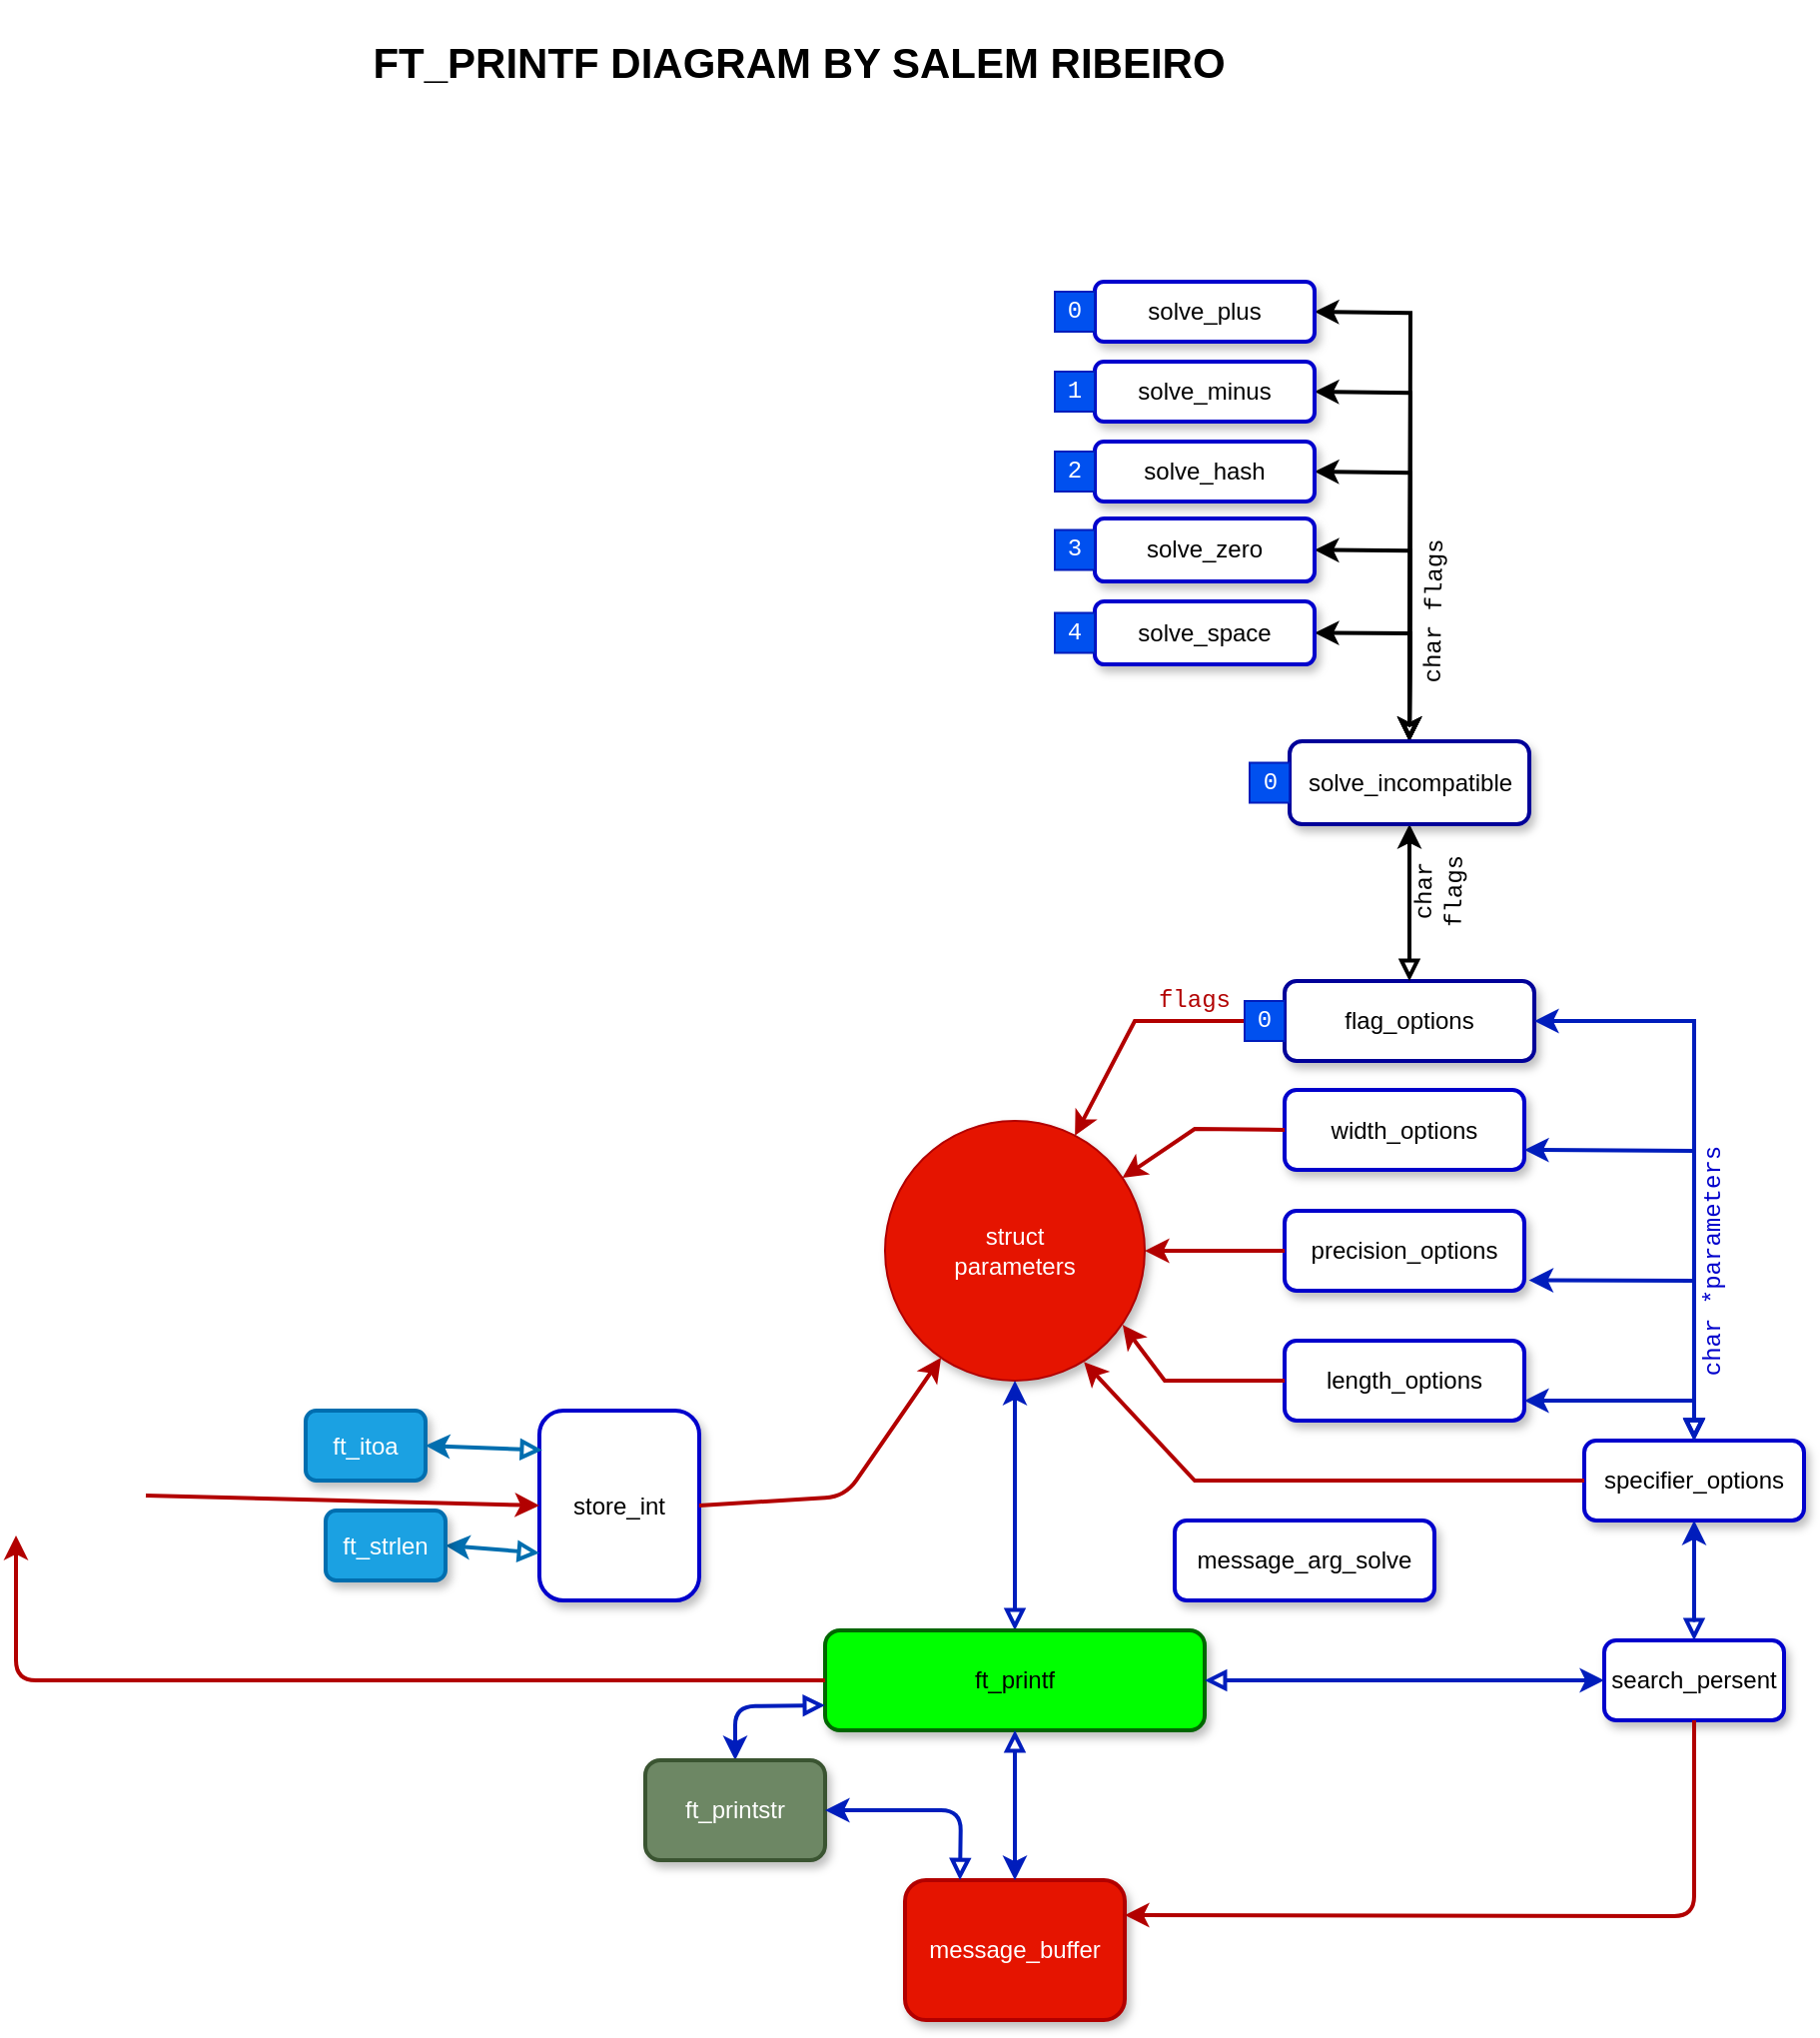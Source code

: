 <mxfile version="13.3.5" type="device"><diagram id="C5RBs43oDa-KdzZeNtuy" name="Page-1"><mxGraphModel dx="942" dy="659" grid="1" gridSize="10" guides="1" tooltips="1" connect="1" arrows="1" fold="1" page="1" pageScale="1" pageWidth="827" pageHeight="1169" math="0" shadow="0"><root><mxCell id="WIyWlLk6GJQsqaUBKTNV-0"/><mxCell id="WIyWlLk6GJQsqaUBKTNV-1" parent="WIyWlLk6GJQsqaUBKTNV-0"/><mxCell id="PyLFPTc9Vi_Pd8Wac4hG-2" value="flag_options" style="rounded=1;whiteSpace=wrap;html=1;rotation=0;shadow=1;strokeColor=#000099;strokeWidth=2;" parent="WIyWlLk6GJQsqaUBKTNV-1" vertex="1"><mxGeometry x="835" y="510" width="125" height="40" as="geometry"/></mxCell><mxCell id="PyLFPTc9Vi_Pd8Wac4hG-11" value="width_options" style="rounded=1;whiteSpace=wrap;html=1;rotation=0;shadow=1;strokeColor=#0000CC;strokeWidth=2;" parent="WIyWlLk6GJQsqaUBKTNV-1" vertex="1"><mxGeometry x="835" y="564.5" width="120" height="40" as="geometry"/></mxCell><mxCell id="PyLFPTc9Vi_Pd8Wac4hG-12" value="precision_options" style="rounded=1;whiteSpace=wrap;html=1;rotation=0;shadow=1;strokeColor=#0000CC;strokeWidth=2;" parent="WIyWlLk6GJQsqaUBKTNV-1" vertex="1"><mxGeometry x="835" y="625" width="120" height="40" as="geometry"/></mxCell><mxCell id="PyLFPTc9Vi_Pd8Wac4hG-13" value="length_options" style="rounded=1;whiteSpace=wrap;html=1;rotation=0;shadow=1;strokeColor=#0000CC;strokeWidth=2;" parent="WIyWlLk6GJQsqaUBKTNV-1" vertex="1"><mxGeometry x="835" y="690" width="120" height="40" as="geometry"/></mxCell><mxCell id="PyLFPTc9Vi_Pd8Wac4hG-37" value="struct&lt;br&gt;parameters" style="ellipse;whiteSpace=wrap;html=1;aspect=fixed;rounded=1;shadow=1;glass=0;fillColor=#e51400;strokeColor=#B20000;fontColor=#ffffff;gradientColor=none;" parent="WIyWlLk6GJQsqaUBKTNV-1" vertex="1"><mxGeometry x="635" y="580" width="130" height="130" as="geometry"/></mxCell><mxCell id="PyLFPTc9Vi_Pd8Wac4hG-42" value="" style="endArrow=none;startArrow=classic;html=1;shadow=0;strokeWidth=2;entryX=0;entryY=0.5;entryDx=0;entryDy=0;endFill=0;fillColor=#e51400;strokeColor=#B20000;exitX=0.915;exitY=0.785;exitDx=0;exitDy=0;exitPerimeter=0;rounded=0;" parent="WIyWlLk6GJQsqaUBKTNV-1" source="PyLFPTc9Vi_Pd8Wac4hG-37" target="PyLFPTc9Vi_Pd8Wac4hG-13" edge="1"><mxGeometry width="50" height="50" relative="1" as="geometry"><mxPoint x="732" y="670" as="sourcePoint"/><mxPoint x="735" y="730" as="targetPoint"/><Array as="points"><mxPoint x="775" y="710"/></Array></mxGeometry></mxCell><mxCell id="PyLFPTc9Vi_Pd8Wac4hG-44" value="" style="endArrow=classic;html=1;shadow=0;strokeWidth=2;entryX=1;entryY=0.5;entryDx=0;entryDy=0;exitX=0;exitY=0.5;exitDx=0;exitDy=0;fillColor=#e51400;strokeColor=#B20000;" parent="WIyWlLk6GJQsqaUBKTNV-1" source="PyLFPTc9Vi_Pd8Wac4hG-12" target="PyLFPTc9Vi_Pd8Wac4hG-37" edge="1"><mxGeometry width="50" height="50" relative="1" as="geometry"><mxPoint x="804" y="740" as="sourcePoint"/><mxPoint x="744" y="670" as="targetPoint"/><Array as="points"/></mxGeometry></mxCell><mxCell id="PyLFPTc9Vi_Pd8Wac4hG-45" value="" style="endArrow=classic;html=1;shadow=0;strokeWidth=2;exitX=0;exitY=0.5;exitDx=0;exitDy=0;fillColor=#e51400;strokeColor=#B20000;rounded=0;" parent="WIyWlLk6GJQsqaUBKTNV-1" source="PyLFPTc9Vi_Pd8Wac4hG-11" target="PyLFPTc9Vi_Pd8Wac4hG-37" edge="1"><mxGeometry width="50" height="50" relative="1" as="geometry"><mxPoint x="805" y="620" as="sourcePoint"/><mxPoint x="805" y="600" as="targetPoint"/><Array as="points"><mxPoint x="790" y="584"/></Array></mxGeometry></mxCell><mxCell id="PyLFPTc9Vi_Pd8Wac4hG-47" value="" style="endArrow=classic;html=1;shadow=0;strokeWidth=2;fillColor=#e51400;strokeColor=#B20000;exitX=0;exitY=0.5;exitDx=0;exitDy=0;rounded=0;" parent="WIyWlLk6GJQsqaUBKTNV-1" source="fbCat_fe0d0-UB5mOp35-65" target="PyLFPTc9Vi_Pd8Wac4hG-37" edge="1"><mxGeometry width="50" height="50" relative="1" as="geometry"><mxPoint x="700" y="460" as="sourcePoint"/><mxPoint x="815" y="620" as="targetPoint"/><Array as="points"><mxPoint x="760" y="530"/></Array></mxGeometry></mxCell><mxCell id="yt7MvK9pLsWXBX0Dy9TJ-28" value="" style="edgeStyle=orthogonalEdgeStyle;rounded=1;orthogonalLoop=1;jettySize=auto;html=1;startArrow=block;startFill=0;endArrow=classic;endFill=1;strokeWidth=2;fillColor=#0050ef;strokeColor=#001DBC;" parent="WIyWlLk6GJQsqaUBKTNV-1" source="H6y8Z_l90CcMBTp7rNRL-2" target="PyLFPTc9Vi_Pd8Wac4hG-37" edge="1"><mxGeometry relative="1" as="geometry"/></mxCell><mxCell id="H6y8Z_l90CcMBTp7rNRL-2" value="ft_printf" style="rounded=1;whiteSpace=wrap;html=1;rotation=0;shadow=1;strokeWidth=2;fillColor=#00FF00;strokeColor=#006600;" parent="WIyWlLk6GJQsqaUBKTNV-1" vertex="1"><mxGeometry x="605" y="835" width="190" height="50" as="geometry"/></mxCell><mxCell id="H6y8Z_l90CcMBTp7rNRL-4" value="specifier_options" style="rounded=1;whiteSpace=wrap;html=1;rotation=0;shadow=1;strokeColor=#0000CC;strokeWidth=2;" parent="WIyWlLk6GJQsqaUBKTNV-1" vertex="1"><mxGeometry x="985" y="740" width="110" height="40" as="geometry"/></mxCell><mxCell id="H6y8Z_l90CcMBTp7rNRL-5" value="" style="endArrow=classic;startArrow=block;html=1;strokeWidth=2;fillColor=#0050ef;strokeColor=#001DBC;exitX=0.5;exitY=0;exitDx=0;exitDy=0;entryX=1;entryY=0.75;entryDx=0;entryDy=0;startFill=0;rounded=0;" parent="WIyWlLk6GJQsqaUBKTNV-1" source="H6y8Z_l90CcMBTp7rNRL-4" target="PyLFPTc9Vi_Pd8Wac4hG-13" edge="1"><mxGeometry width="50" height="50" relative="1" as="geometry"><mxPoint x="710" y="770" as="sourcePoint"/><mxPoint x="955" y="720" as="targetPoint"/><Array as="points"><mxPoint x="1040" y="720"/></Array></mxGeometry></mxCell><mxCell id="H6y8Z_l90CcMBTp7rNRL-6" value="" style="endArrow=classic;startArrow=block;html=1;strokeWidth=2;fillColor=#0050ef;strokeColor=#001DBC;exitX=0.5;exitY=0;exitDx=0;exitDy=0;entryX=1.019;entryY=0.868;entryDx=0;entryDy=0;entryPerimeter=0;startFill=0;rounded=0;" parent="WIyWlLk6GJQsqaUBKTNV-1" source="H6y8Z_l90CcMBTp7rNRL-4" target="PyLFPTc9Vi_Pd8Wac4hG-12" edge="1"><mxGeometry width="50" height="50" relative="1" as="geometry"><mxPoint x="1002.03" y="701" as="sourcePoint"/><mxPoint x="975" y="660" as="targetPoint"/><Array as="points"><mxPoint x="1040" y="660"/></Array></mxGeometry></mxCell><mxCell id="H6y8Z_l90CcMBTp7rNRL-7" value="" style="endArrow=classic;startArrow=block;html=1;strokeWidth=2;fillColor=#0050ef;strokeColor=#001DBC;entryX=1;entryY=0.75;entryDx=0;entryDy=0;startFill=0;exitX=0.5;exitY=0;exitDx=0;exitDy=0;rounded=0;" parent="WIyWlLk6GJQsqaUBKTNV-1" source="H6y8Z_l90CcMBTp7rNRL-4" target="PyLFPTc9Vi_Pd8Wac4hG-11" edge="1"><mxGeometry width="50" height="50" relative="1" as="geometry"><mxPoint x="1090" y="730" as="sourcePoint"/><mxPoint x="985" y="580" as="targetPoint"/><Array as="points"><mxPoint x="1040" y="595"/></Array></mxGeometry></mxCell><mxCell id="H6y8Z_l90CcMBTp7rNRL-8" value="" style="endArrow=classic;startArrow=block;html=1;strokeWidth=2;fillColor=#0050ef;strokeColor=#001DBC;exitX=0.5;exitY=0;exitDx=0;exitDy=0;entryX=1;entryY=0.5;entryDx=0;entryDy=0;entryPerimeter=0;startFill=0;rounded=0;" parent="WIyWlLk6GJQsqaUBKTNV-1" source="H6y8Z_l90CcMBTp7rNRL-4" target="PyLFPTc9Vi_Pd8Wac4hG-2" edge="1"><mxGeometry width="50" height="50" relative="1" as="geometry"><mxPoint x="1014.95" y="665" as="sourcePoint"/><mxPoint x="875" y="485.3" as="targetPoint"/><Array as="points"><mxPoint x="1040" y="600"/><mxPoint x="1040" y="530"/></Array></mxGeometry></mxCell><mxCell id="H6y8Z_l90CcMBTp7rNRL-16" value="message_buffer" style="rounded=1;whiteSpace=wrap;html=1;rotation=0;shadow=1;strokeColor=#B20000;strokeWidth=2;fillColor=#e51400;fontColor=#ffffff;" parent="WIyWlLk6GJQsqaUBKTNV-1" vertex="1"><mxGeometry x="645" y="960" width="110" height="70" as="geometry"/></mxCell><mxCell id="HG9G6vgpd1TiH-WkSi2M-1" value="" style="edgeStyle=orthogonalEdgeStyle;orthogonalLoop=1;jettySize=auto;html=1;fontSize=12;fillColor=#e51400;strokeColor=#B20000;strokeWidth=2;sketch=0;jumpStyle=none;rounded=1;exitX=0;exitY=0.5;exitDx=0;exitDy=0;entryX=0.5;entryY=1;entryDx=0;entryDy=0;" parent="WIyWlLk6GJQsqaUBKTNV-1" source="H6y8Z_l90CcMBTp7rNRL-2" edge="1"><mxGeometry relative="1" as="geometry"><Array as="points"><mxPoint x="200" y="860"/></Array><mxPoint x="635" y="920" as="sourcePoint"/><mxPoint x="200" y="787.5" as="targetPoint"/></mxGeometry></mxCell><mxCell id="H6y8Z_l90CcMBTp7rNRL-21" value="search_persent" style="rounded=1;whiteSpace=wrap;html=1;rotation=0;shadow=1;strokeColor=#0000CC;strokeWidth=2;" parent="WIyWlLk6GJQsqaUBKTNV-1" vertex="1"><mxGeometry x="995" y="840" width="90" height="40" as="geometry"/></mxCell><mxCell id="HG9G6vgpd1TiH-WkSi2M-0" value="message_arg_solve" style="rounded=1;whiteSpace=wrap;html=1;rotation=0;shadow=1;strokeColor=#0000CC;strokeWidth=2;" parent="WIyWlLk6GJQsqaUBKTNV-1" vertex="1"><mxGeometry x="780" y="780" width="130" height="40" as="geometry"/></mxCell><mxCell id="HG9G6vgpd1TiH-WkSi2M-4" value="store_int" style="rounded=1;whiteSpace=wrap;html=1;rotation=0;shadow=1;strokeColor=#0000CC;strokeWidth=2;" parent="WIyWlLk6GJQsqaUBKTNV-1" vertex="1"><mxGeometry x="462" y="725" width="80" height="95" as="geometry"/></mxCell><mxCell id="HG9G6vgpd1TiH-WkSi2M-6" value="ft_itoa" style="rounded=1;whiteSpace=wrap;html=1;rotation=0;shadow=1;strokeWidth=2;strokeColor=#006EAF;fillColor=#1ba1e2;fontColor=#ffffff;" parent="WIyWlLk6GJQsqaUBKTNV-1" vertex="1"><mxGeometry x="345" y="725" width="60" height="35" as="geometry"/></mxCell><mxCell id="H6y8Z_l90CcMBTp7rNRL-22" value="" style="endArrow=classic;startArrow=block;html=1;entryX=0;entryY=0.5;entryDx=0;entryDy=0;strokeWidth=2;fillColor=#0050ef;strokeColor=#001DBC;exitX=1;exitY=0.5;exitDx=0;exitDy=0;startFill=0;" parent="WIyWlLk6GJQsqaUBKTNV-1" source="H6y8Z_l90CcMBTp7rNRL-2" target="H6y8Z_l90CcMBTp7rNRL-21" edge="1"><mxGeometry width="50" height="50" relative="1" as="geometry"><mxPoint x="710" y="720" as="sourcePoint"/><mxPoint x="710" y="770" as="targetPoint"/><Array as="points"/></mxGeometry></mxCell><mxCell id="H6y8Z_l90CcMBTp7rNRL-23" value="" style="endArrow=classic;startArrow=block;html=1;strokeWidth=2;exitX=0.5;exitY=0;exitDx=0;exitDy=0;fillColor=#0050ef;strokeColor=#001DBC;startFill=0;" parent="WIyWlLk6GJQsqaUBKTNV-1" source="H6y8Z_l90CcMBTp7rNRL-21" target="H6y8Z_l90CcMBTp7rNRL-4" edge="1"><mxGeometry width="50" height="50" relative="1" as="geometry"><mxPoint x="945" y="890" as="sourcePoint"/><mxPoint x="995" y="840" as="targetPoint"/><Array as="points"><mxPoint x="1040" y="830"/></Array></mxGeometry></mxCell><mxCell id="H6y8Z_l90CcMBTp7rNRL-24" value="" style="endArrow=classic;html=1;strokeWidth=2;entryX=1;entryY=0.25;entryDx=0;entryDy=0;exitX=0.5;exitY=1;exitDx=0;exitDy=0;fillColor=#e51400;strokeColor=#B20000;" parent="WIyWlLk6GJQsqaUBKTNV-1" source="H6y8Z_l90CcMBTp7rNRL-21" target="H6y8Z_l90CcMBTp7rNRL-16" edge="1"><mxGeometry width="50" height="50" relative="1" as="geometry"><mxPoint x="945" y="890" as="sourcePoint"/><mxPoint x="995" y="840" as="targetPoint"/><Array as="points"><mxPoint x="1040" y="978"/></Array></mxGeometry></mxCell><mxCell id="XJsJ_UbU6pobG1NyBVOA-3" style="edgeStyle=orthogonalEdgeStyle;rounded=0;orthogonalLoop=1;jettySize=auto;html=1;exitX=0.5;exitY=1;exitDx=0;exitDy=0;" parent="WIyWlLk6GJQsqaUBKTNV-1" edge="1"><mxGeometry relative="1" as="geometry"><mxPoint x="365" y="520" as="sourcePoint"/><mxPoint x="365" y="520" as="targetPoint"/></mxGeometry></mxCell><mxCell id="yt7MvK9pLsWXBX0Dy9TJ-0" value="&lt;h1&gt;&lt;font style=&quot;font-size: 21px&quot;&gt;FT_PRINTF DIAGRAM BY SALEM RIBEIRO&lt;/font&gt;&lt;/h1&gt;" style="text;html=1;strokeColor=none;fillColor=none;align=center;verticalAlign=middle;whiteSpace=wrap;rounded=0;" parent="WIyWlLk6GJQsqaUBKTNV-1" vertex="1"><mxGeometry x="357" y="20" width="470" height="60" as="geometry"/></mxCell><mxCell id="yt7MvK9pLsWXBX0Dy9TJ-25" value="" style="endArrow=none;startArrow=classic;html=1;shadow=0;strokeWidth=2;endFill=0;fillColor=#e51400;strokeColor=#B20000;entryX=0;entryY=0.5;entryDx=0;entryDy=0;exitX=0.766;exitY=0.928;exitDx=0;exitDy=0;exitPerimeter=0;rounded=0;" parent="WIyWlLk6GJQsqaUBKTNV-1" source="PyLFPTc9Vi_Pd8Wac4hG-37" target="H6y8Z_l90CcMBTp7rNRL-4" edge="1"><mxGeometry width="50" height="50" relative="1" as="geometry"><mxPoint x="755" y="730" as="sourcePoint"/><mxPoint x="795" y="750" as="targetPoint"/><Array as="points"><mxPoint x="790" y="760"/></Array></mxGeometry></mxCell><mxCell id="yt7MvK9pLsWXBX0Dy9TJ-30" value="" style="edgeStyle=orthogonalEdgeStyle;rounded=1;orthogonalLoop=1;jettySize=auto;html=1;startArrow=block;startFill=0;endArrow=classic;endFill=1;strokeWidth=2;fillColor=#0050ef;strokeColor=#001DBC;entryX=0.5;entryY=0;entryDx=0;entryDy=0;exitX=0.5;exitY=1;exitDx=0;exitDy=0;" parent="WIyWlLk6GJQsqaUBKTNV-1" source="H6y8Z_l90CcMBTp7rNRL-2" target="H6y8Z_l90CcMBTp7rNRL-16" edge="1"><mxGeometry relative="1" as="geometry"><mxPoint x="700" y="950" as="sourcePoint"/><mxPoint x="710" y="765" as="targetPoint"/></mxGeometry></mxCell><mxCell id="yt7MvK9pLsWXBX0Dy9TJ-37" value="" style="endArrow=classic;html=1;strokeWidth=2;exitX=1;exitY=0.5;exitDx=0;exitDy=0;fillColor=#e51400;strokeColor=#B20000;" parent="WIyWlLk6GJQsqaUBKTNV-1" source="HG9G6vgpd1TiH-WkSi2M-4" target="PyLFPTc9Vi_Pd8Wac4hG-37" edge="1"><mxGeometry width="50" height="50" relative="1" as="geometry"><mxPoint x="625" y="730" as="sourcePoint"/><mxPoint x="645" y="520" as="targetPoint"/><Array as="points"><mxPoint x="615" y="768"/></Array></mxGeometry></mxCell><mxCell id="yt7MvK9pLsWXBX0Dy9TJ-40" value="" style="endArrow=classic;html=1;strokeWidth=2;exitX=1;exitY=0.5;exitDx=0;exitDy=0;fillColor=#e51400;strokeColor=#B20000;entryX=0;entryY=0.5;entryDx=0;entryDy=0;" parent="WIyWlLk6GJQsqaUBKTNV-1" target="HG9G6vgpd1TiH-WkSi2M-4" edge="1"><mxGeometry width="50" height="50" relative="1" as="geometry"><mxPoint x="265" y="767.5" as="sourcePoint"/><mxPoint x="225" y="550" as="targetPoint"/><Array as="points"/></mxGeometry></mxCell><mxCell id="yt7MvK9pLsWXBX0Dy9TJ-41" value="" style="endArrow=classic;startArrow=block;html=1;strokeWidth=2;entryX=1;entryY=0.5;entryDx=0;entryDy=0;exitX=0.018;exitY=0.208;exitDx=0;exitDy=0;fillColor=#1ba1e2;strokeColor=#006EAF;startFill=0;exitPerimeter=0;" parent="WIyWlLk6GJQsqaUBKTNV-1" source="HG9G6vgpd1TiH-WkSi2M-4" target="HG9G6vgpd1TiH-WkSi2M-6" edge="1"><mxGeometry width="50" height="50" relative="1" as="geometry"><mxPoint x="425" y="470" as="sourcePoint"/><mxPoint x="375" y="520" as="targetPoint"/><Array as="points"/></mxGeometry></mxCell><mxCell id="yt7MvK9pLsWXBX0Dy9TJ-42" value="" style="endArrow=classic;startArrow=block;html=1;strokeWidth=2;exitX=0;exitY=0.75;exitDx=0;exitDy=0;fillColor=#1ba1e2;strokeColor=#006EAF;startFill=0;entryX=1;entryY=0.5;entryDx=0;entryDy=0;" parent="WIyWlLk6GJQsqaUBKTNV-1" source="HG9G6vgpd1TiH-WkSi2M-4" target="yt7MvK9pLsWXBX0Dy9TJ-43" edge="1"><mxGeometry width="50" height="50" relative="1" as="geometry"><mxPoint x="425" y="550" as="sourcePoint"/><mxPoint x="335" y="505" as="targetPoint"/><Array as="points"/></mxGeometry></mxCell><mxCell id="yt7MvK9pLsWXBX0Dy9TJ-43" value="ft_strlen" style="rounded=1;whiteSpace=wrap;html=1;rotation=0;shadow=1;strokeWidth=2;strokeColor=#006EAF;fillColor=#1ba1e2;fontColor=#ffffff;" parent="WIyWlLk6GJQsqaUBKTNV-1" vertex="1"><mxGeometry x="355" y="775" width="60" height="35" as="geometry"/></mxCell><mxCell id="Cde-mweDadsmM79Mo_LB-6" value="" style="endArrow=classic;html=1;strokeWidth=2;startArrow=block;startFill=0;fillColor=#0050ef;strokeColor=#001DBC;entryX=0.5;entryY=0;entryDx=0;entryDy=0;exitX=0;exitY=0.75;exitDx=0;exitDy=0;" parent="WIyWlLk6GJQsqaUBKTNV-1" source="H6y8Z_l90CcMBTp7rNRL-2" target="Cde-mweDadsmM79Mo_LB-7" edge="1"><mxGeometry width="50" height="50" relative="1" as="geometry"><mxPoint x="650" y="835" as="sourcePoint"/><mxPoint x="525" y="910" as="targetPoint"/><Array as="points"><mxPoint x="560" y="873"/></Array></mxGeometry></mxCell><mxCell id="Cde-mweDadsmM79Mo_LB-7" value="ft_printstr" style="rounded=1;whiteSpace=wrap;html=1;rotation=0;shadow=1;strokeColor=#3A5431;strokeWidth=2;fillColor=#6d8764;fontColor=#ffffff;" parent="WIyWlLk6GJQsqaUBKTNV-1" vertex="1"><mxGeometry x="515" y="900" width="90" height="50" as="geometry"/></mxCell><mxCell id="S9kfVJVV4P_8RlEd9sm5-0" value="" style="endArrow=classic;html=1;strokeWidth=2;startArrow=block;startFill=0;fillColor=#0050ef;strokeColor=#001DBC;entryX=1;entryY=0.5;entryDx=0;entryDy=0;exitX=0.25;exitY=0;exitDx=0;exitDy=0;" parent="WIyWlLk6GJQsqaUBKTNV-1" source="H6y8Z_l90CcMBTp7rNRL-16" target="Cde-mweDadsmM79Mo_LB-7" edge="1"><mxGeometry width="50" height="50" relative="1" as="geometry"><mxPoint x="615" y="882.5" as="sourcePoint"/><mxPoint x="570" y="910" as="targetPoint"/><Array as="points"><mxPoint x="673" y="925"/></Array></mxGeometry></mxCell><mxCell id="fbCat_fe0d0-UB5mOp35-2" value="" style="endArrow=classic;startArrow=block;html=1;strokeWidth=2;fillColor=#0050ef;entryX=0.5;entryY=1;entryDx=0;entryDy=0;startFill=0;exitX=0.5;exitY=0;exitDx=0;exitDy=0;" edge="1" parent="WIyWlLk6GJQsqaUBKTNV-1" source="PyLFPTc9Vi_Pd8Wac4hG-2" target="fbCat_fe0d0-UB5mOp35-0"><mxGeometry width="50" height="50" relative="1" as="geometry"><mxPoint x="1130" y="440" as="sourcePoint"/><mxPoint x="955" y="418.5" as="targetPoint"/><Array as="points"/></mxGeometry></mxCell><mxCell id="fbCat_fe0d0-UB5mOp35-9" value="flags" style="text;html=1;strokeColor=none;fillColor=none;align=center;verticalAlign=middle;whiteSpace=wrap;rounded=0;fontFamily=Courier New;fontColor=#B20000;" vertex="1" parent="WIyWlLk6GJQsqaUBKTNV-1"><mxGeometry x="770" y="510" width="40" height="20" as="geometry"/></mxCell><mxCell id="fbCat_fe0d0-UB5mOp35-38" value="char *parameters" style="text;html=1;strokeColor=none;fillColor=none;align=center;verticalAlign=middle;whiteSpace=wrap;rounded=0;fontFamily=Courier New;fontColor=#0000CC;rotation=-90;" vertex="1" parent="WIyWlLk6GJQsqaUBKTNV-1"><mxGeometry x="990" y="640" width="120" height="20" as="geometry"/></mxCell><mxCell id="fbCat_fe0d0-UB5mOp35-49" value="" style="group;strokeWidth=2;" vertex="1" connectable="0" parent="WIyWlLk6GJQsqaUBKTNV-1"><mxGeometry x="898" y="270" width="22" height="69.45" as="geometry"/></mxCell><mxCell id="fbCat_fe0d0-UB5mOp35-30" value="char flags" style="text;html=1;strokeColor=none;fillColor=none;align=center;verticalAlign=middle;whiteSpace=wrap;rounded=0;fontFamily=Courier New;rotation=-89;strokeWidth=2;" vertex="1" parent="fbCat_fe0d0-UB5mOp35-49"><mxGeometry x="-25.237" y="51.839" width="75.516" height="6.649" as="geometry"/></mxCell><mxCell id="fbCat_fe0d0-UB5mOp35-21" value="" style="endArrow=classic;html=1;strokeWidth=2;fontFamily=Courier New;fontColor=#B20000;exitX=0.5;exitY=0;exitDx=0;exitDy=0;entryX=1;entryY=0.5;entryDx=0;entryDy=0;rounded=0;startArrow=classic;startFill=0;" edge="1" parent="WIyWlLk6GJQsqaUBKTNV-1" source="fbCat_fe0d0-UB5mOp35-0" target="PyLFPTc9Vi_Pd8Wac4hG-54"><mxGeometry width="50" height="50" relative="1" as="geometry"><mxPoint x="960" y="190.57" as="sourcePoint"/><mxPoint x="910" y="240.57" as="targetPoint"/><Array as="points"><mxPoint x="898" y="175.57"/></Array></mxGeometry></mxCell><mxCell id="fbCat_fe0d0-UB5mOp35-23" value="" style="endArrow=classic;html=1;strokeWidth=2;fontFamily=Courier New;fontColor=#B20000;exitX=0.5;exitY=0;exitDx=0;exitDy=0;entryX=1;entryY=0.5;entryDx=0;entryDy=0;rounded=0;startArrow=classic;startFill=0;" edge="1" parent="WIyWlLk6GJQsqaUBKTNV-1" source="fbCat_fe0d0-UB5mOp35-0" target="PyLFPTc9Vi_Pd8Wac4hG-53"><mxGeometry width="50" height="50" relative="1" as="geometry"><mxPoint x="920" y="280.57" as="sourcePoint"/><mxPoint x="850" y="290.57" as="targetPoint"/><Array as="points"><mxPoint x="898" y="215.57"/></Array></mxGeometry></mxCell><mxCell id="fbCat_fe0d0-UB5mOp35-24" value="" style="endArrow=classic;html=1;strokeWidth=2;fontFamily=Courier New;fontColor=#B20000;exitX=0.5;exitY=0;exitDx=0;exitDy=0;entryX=1;entryY=0.5;entryDx=0;entryDy=0;rounded=0;startArrow=classic;startFill=0;" edge="1" parent="WIyWlLk6GJQsqaUBKTNV-1" source="fbCat_fe0d0-UB5mOp35-0" target="PyLFPTc9Vi_Pd8Wac4hG-52"><mxGeometry width="50" height="50" relative="1" as="geometry"><mxPoint x="950" y="270.57" as="sourcePoint"/><mxPoint x="820" y="340.57" as="targetPoint"/><Array as="points"><mxPoint x="898" y="255.57"/></Array></mxGeometry></mxCell><mxCell id="fbCat_fe0d0-UB5mOp35-25" value="" style="endArrow=classic;html=1;strokeWidth=2;fontFamily=Courier New;fontColor=#B20000;entryX=1;entryY=0.5;entryDx=0;entryDy=0;exitX=0.5;exitY=0;exitDx=0;exitDy=0;rounded=0;startArrow=classic;startFill=0;" edge="1" parent="WIyWlLk6GJQsqaUBKTNV-1" source="fbCat_fe0d0-UB5mOp35-0" target="PyLFPTc9Vi_Pd8Wac4hG-51"><mxGeometry width="50" height="50" relative="1" as="geometry"><mxPoint x="790" y="340.57" as="sourcePoint"/><mxPoint x="740" y="390.57" as="targetPoint"/><Array as="points"><mxPoint x="898" y="294.57"/></Array></mxGeometry></mxCell><mxCell id="fbCat_fe0d0-UB5mOp35-40" value="" style="endArrow=classic;html=1;strokeWidth=2;fontFamily=Courier New;fontColor=#B20000;entryX=1;entryY=0.5;entryDx=0;entryDy=0;exitX=0.5;exitY=0;exitDx=0;exitDy=0;rounded=0;startArrow=classic;startFill=0;" edge="1" parent="WIyWlLk6GJQsqaUBKTNV-1" source="fbCat_fe0d0-UB5mOp35-0" target="fbCat_fe0d0-UB5mOp35-39"><mxGeometry width="50" height="50" relative="1" as="geometry"><mxPoint x="907.5" y="420" as="sourcePoint"/><mxPoint x="860" y="304.25" as="targetPoint"/><Array as="points"><mxPoint x="898" y="336"/></Array></mxGeometry></mxCell><mxCell id="fbCat_fe0d0-UB5mOp35-55" value="" style="group;container=1;" vertex="1" connectable="0" parent="WIyWlLk6GJQsqaUBKTNV-1"><mxGeometry x="797.5" y="380" width="180" height="41.5" as="geometry"/></mxCell><mxCell id="fbCat_fe0d0-UB5mOp35-72" value="" style="group" vertex="1" connectable="0" parent="fbCat_fe0d0-UB5mOp35-55"><mxGeometry x="20" y="10" width="140" height="41.5" as="geometry"/></mxCell><mxCell id="fbCat_fe0d0-UB5mOp35-0" value="solve_incompatible" style="rounded=1;whiteSpace=wrap;html=1;rotation=0;shadow=1;strokeColor=#000099;strokeWidth=2;" vertex="1" parent="fbCat_fe0d0-UB5mOp35-72"><mxGeometry x="20" width="120" height="41.5" as="geometry"/></mxCell><mxCell id="fbCat_fe0d0-UB5mOp35-48" value="0" style="text;html=1;strokeColor=#001DBC;fillColor=#0050ef;align=center;verticalAlign=middle;whiteSpace=wrap;rounded=0;fontFamily=Courier New;fontColor=#ffffff;" vertex="1" parent="fbCat_fe0d0-UB5mOp35-72"><mxGeometry y="10.75" width="20" height="20" as="geometry"/></mxCell><mxCell id="fbCat_fe0d0-UB5mOp35-56" value="" style="group;align=center;verticalAlign=middle;" vertex="1" connectable="0" parent="WIyWlLk6GJQsqaUBKTNV-1"><mxGeometry x="902.44" y="419.8" width="20" height="90.2" as="geometry"/></mxCell><mxCell id="fbCat_fe0d0-UB5mOp35-57" value="char flags" style="text;html=1;strokeColor=none;fillColor=none;align=center;verticalAlign=middle;whiteSpace=wrap;rounded=0;fontFamily=Courier New;rotation=-89;" vertex="1" parent="fbCat_fe0d0-UB5mOp35-56"><mxGeometry x="-4.44" y="38.76" width="28.88" height="12.67" as="geometry"/></mxCell><mxCell id="fbCat_fe0d0-UB5mOp35-65" value="0" style="text;html=1;strokeColor=#001DBC;fillColor=#0050ef;align=center;verticalAlign=middle;whiteSpace=wrap;rounded=0;fontFamily=Courier New;fontColor=#ffffff;" vertex="1" parent="WIyWlLk6GJQsqaUBKTNV-1"><mxGeometry x="815" y="520" width="20" height="20" as="geometry"/></mxCell><mxCell id="fbCat_fe0d0-UB5mOp35-66" value="" style="endArrow=classic;html=1;shadow=0;strokeWidth=2;fillColor=#e51400;strokeColor=#B20000;exitX=0;exitY=0.5;exitDx=0;exitDy=0;rounded=0;" edge="1" parent="WIyWlLk6GJQsqaUBKTNV-1" source="PyLFPTc9Vi_Pd8Wac4hG-2" target="fbCat_fe0d0-UB5mOp35-65"><mxGeometry width="50" height="50" relative="1" as="geometry"><mxPoint x="835" y="530" as="sourcePoint"/><mxPoint x="700" y="580" as="targetPoint"/><Array as="points"/></mxGeometry></mxCell><mxCell id="fbCat_fe0d0-UB5mOp35-73" value="" style="group" vertex="1" connectable="0" parent="WIyWlLk6GJQsqaUBKTNV-1"><mxGeometry x="720" y="160" width="130" height="191.5" as="geometry"/></mxCell><mxCell id="fbCat_fe0d0-UB5mOp35-50" value="" style="group" vertex="1" connectable="0" parent="fbCat_fe0d0-UB5mOp35-73"><mxGeometry width="130" height="30" as="geometry"/></mxCell><mxCell id="PyLFPTc9Vi_Pd8Wac4hG-54" value="solve_plus" style="rounded=1;whiteSpace=wrap;html=1;rotation=0;shadow=1;strokeColor=#0000CC;strokeWidth=2;" parent="fbCat_fe0d0-UB5mOp35-50" vertex="1"><mxGeometry x="20" width="110" height="30" as="geometry"/></mxCell><mxCell id="fbCat_fe0d0-UB5mOp35-41" value="0" style="text;html=1;strokeColor=#001DBC;fillColor=#0050ef;align=center;verticalAlign=middle;whiteSpace=wrap;rounded=0;fontFamily=Courier New;fontColor=#ffffff;" vertex="1" parent="fbCat_fe0d0-UB5mOp35-50"><mxGeometry y="5" width="20" height="20" as="geometry"/></mxCell><mxCell id="fbCat_fe0d0-UB5mOp35-51" value="" style="group" vertex="1" connectable="0" parent="fbCat_fe0d0-UB5mOp35-73"><mxGeometry y="40" width="130" height="30" as="geometry"/></mxCell><mxCell id="PyLFPTc9Vi_Pd8Wac4hG-53" value="solve_minus" style="rounded=1;whiteSpace=wrap;html=1;rotation=0;shadow=1;strokeColor=#0000CC;strokeWidth=2;" parent="fbCat_fe0d0-UB5mOp35-51" vertex="1"><mxGeometry x="20" width="110" height="30" as="geometry"/></mxCell><mxCell id="fbCat_fe0d0-UB5mOp35-42" value="1" style="text;html=1;strokeColor=#001DBC;fillColor=#0050ef;align=center;verticalAlign=middle;whiteSpace=wrap;rounded=0;fontFamily=Courier New;fontColor=#ffffff;" vertex="1" parent="fbCat_fe0d0-UB5mOp35-51"><mxGeometry y="5" width="20" height="20" as="geometry"/></mxCell><mxCell id="fbCat_fe0d0-UB5mOp35-52" value="" style="group" vertex="1" connectable="0" parent="fbCat_fe0d0-UB5mOp35-73"><mxGeometry y="80" width="130" height="30" as="geometry"/></mxCell><mxCell id="PyLFPTc9Vi_Pd8Wac4hG-52" value="solve_hash" style="rounded=1;whiteSpace=wrap;html=1;rotation=0;shadow=1;strokeColor=#0000CC;strokeWidth=2;" parent="fbCat_fe0d0-UB5mOp35-52" vertex="1"><mxGeometry x="20" width="110" height="30" as="geometry"/></mxCell><mxCell id="fbCat_fe0d0-UB5mOp35-43" value="2" style="text;html=1;strokeColor=#001DBC;fillColor=#0050ef;align=center;verticalAlign=middle;whiteSpace=wrap;rounded=0;fontFamily=Courier New;fontColor=#ffffff;" vertex="1" parent="fbCat_fe0d0-UB5mOp35-52"><mxGeometry y="5" width="20" height="20" as="geometry"/></mxCell><mxCell id="fbCat_fe0d0-UB5mOp35-53" value="" style="group" vertex="1" connectable="0" parent="fbCat_fe0d0-UB5mOp35-73"><mxGeometry y="118.5" width="130" height="31.5" as="geometry"/></mxCell><mxCell id="PyLFPTc9Vi_Pd8Wac4hG-51" value="solve_zero" style="rounded=1;whiteSpace=wrap;html=1;rotation=0;shadow=1;strokeColor=#0000CC;strokeWidth=2;" parent="fbCat_fe0d0-UB5mOp35-53" vertex="1"><mxGeometry x="20" width="110" height="31.5" as="geometry"/></mxCell><mxCell id="fbCat_fe0d0-UB5mOp35-1" style="edgeStyle=orthogonalEdgeStyle;rounded=0;orthogonalLoop=1;jettySize=auto;html=1;exitX=0.5;exitY=1;exitDx=0;exitDy=0;fillColor=#0050ef;strokeColor=#0000CC;strokeWidth=2;" edge="1" parent="fbCat_fe0d0-UB5mOp35-53" source="PyLFPTc9Vi_Pd8Wac4hG-51" target="PyLFPTc9Vi_Pd8Wac4hG-51"><mxGeometry relative="1" as="geometry"/></mxCell><mxCell id="fbCat_fe0d0-UB5mOp35-44" value="3" style="text;html=1;strokeColor=#001DBC;fillColor=#0050ef;align=center;verticalAlign=middle;whiteSpace=wrap;rounded=0;fontFamily=Courier New;fontColor=#ffffff;" vertex="1" parent="fbCat_fe0d0-UB5mOp35-53"><mxGeometry y="5.75" width="20" height="20" as="geometry"/></mxCell><mxCell id="fbCat_fe0d0-UB5mOp35-54" value="" style="group" vertex="1" connectable="0" parent="fbCat_fe0d0-UB5mOp35-73"><mxGeometry y="160" width="130" height="31.5" as="geometry"/></mxCell><mxCell id="fbCat_fe0d0-UB5mOp35-39" value="solve_space" style="rounded=1;whiteSpace=wrap;html=1;rotation=0;shadow=1;strokeColor=#0000CC;strokeWidth=2;" vertex="1" parent="fbCat_fe0d0-UB5mOp35-54"><mxGeometry x="20" width="110" height="31.5" as="geometry"/></mxCell><mxCell id="fbCat_fe0d0-UB5mOp35-45" value="4" style="text;html=1;strokeColor=#001DBC;fillColor=#0050ef;align=center;verticalAlign=middle;whiteSpace=wrap;rounded=0;fontFamily=Courier New;fontColor=#ffffff;" vertex="1" parent="fbCat_fe0d0-UB5mOp35-54"><mxGeometry y="5.75" width="20" height="20" as="geometry"/></mxCell></root></mxGraphModel></diagram></mxfile>